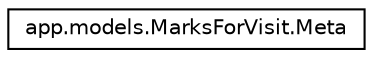 digraph "Graphical Class Hierarchy"
{
 // LATEX_PDF_SIZE
  edge [fontname="Helvetica",fontsize="10",labelfontname="Helvetica",labelfontsize="10"];
  node [fontname="Helvetica",fontsize="10",shape=record];
  rankdir="LR";
  Node0 [label="app.models.MarksForVisit.Meta",height=0.2,width=0.4,color="black", fillcolor="white", style="filled",URL="$classapp_1_1models_1_1MarksForVisit_1_1Meta.html",tooltip=" "];
}
